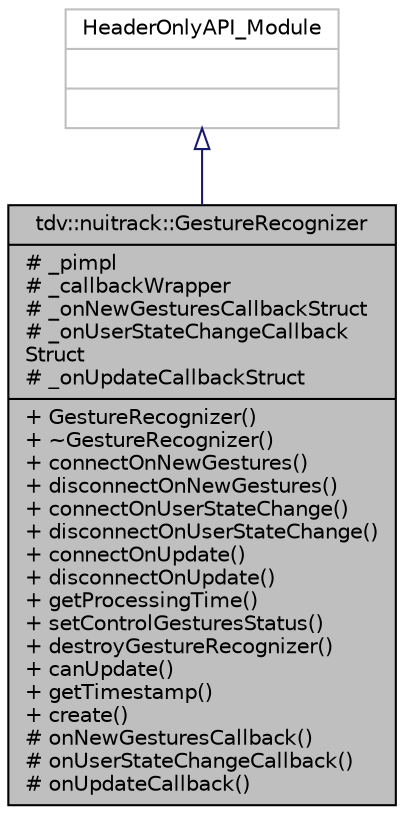 digraph "tdv::nuitrack::GestureRecognizer"
{
  edge [fontname="Helvetica",fontsize="10",labelfontname="Helvetica",labelfontsize="10"];
  node [fontname="Helvetica",fontsize="10",shape=record];
  Node1 [label="{tdv::nuitrack::GestureRecognizer\n|# _pimpl\l# _callbackWrapper\l# _onNewGesturesCallbackStruct\l# _onUserStateChangeCallback\lStruct\l# _onUpdateCallbackStruct\l|+ GestureRecognizer()\l+ ~GestureRecognizer()\l+ connectOnNewGestures()\l+ disconnectOnNewGestures()\l+ connectOnUserStateChange()\l+ disconnectOnUserStateChange()\l+ connectOnUpdate()\l+ disconnectOnUpdate()\l+ getProcessingTime()\l+ setControlGesturesStatus()\l+ destroyGestureRecognizer()\l+ canUpdate()\l+ getTimestamp()\l+ create()\l# onNewGesturesCallback()\l# onUserStateChangeCallback()\l# onUpdateCallback()\l}",height=0.2,width=0.4,color="black", fillcolor="grey75", style="filled" fontcolor="black"];
  Node2 -> Node1 [dir="back",color="midnightblue",fontsize="10",style="solid",arrowtail="onormal",fontname="Helvetica"];
  Node2 [label="{HeaderOnlyAPI_Module\n||}",height=0.2,width=0.4,color="grey75", fillcolor="white", style="filled"];
}
